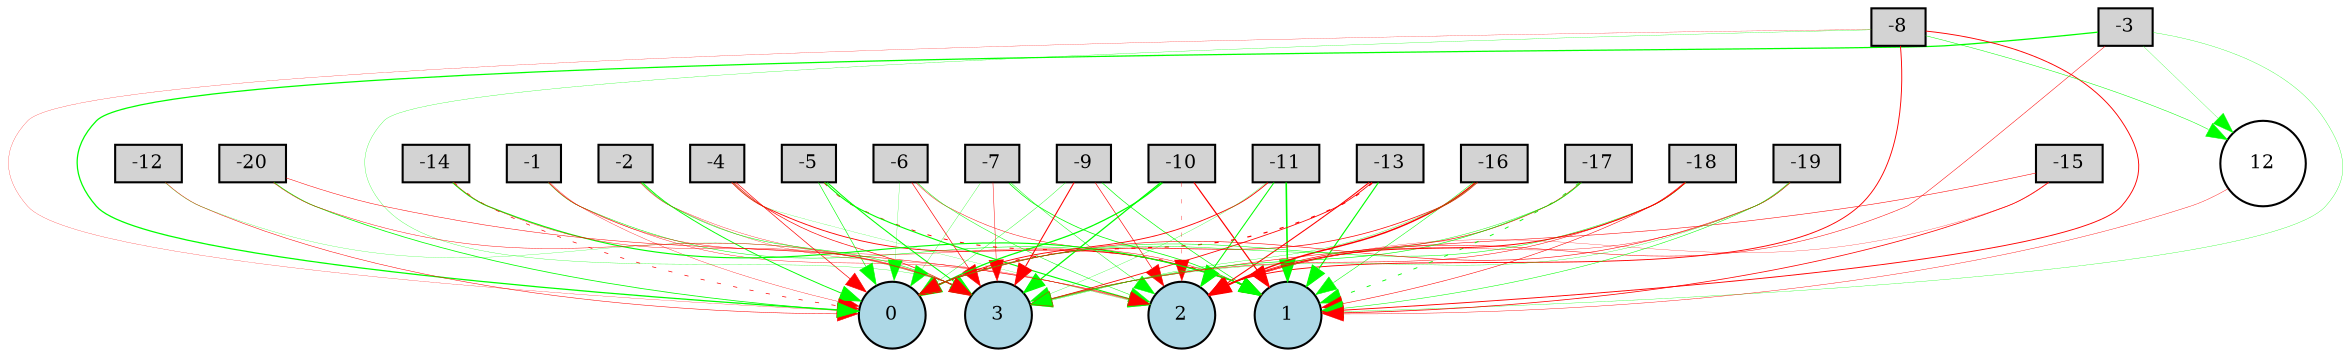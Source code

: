 digraph {
	node [fontsize=9 height=0.2 shape=circle width=0.2]
	-1 [fillcolor=lightgray shape=box style=filled]
	-2 [fillcolor=lightgray shape=box style=filled]
	-3 [fillcolor=lightgray shape=box style=filled]
	-4 [fillcolor=lightgray shape=box style=filled]
	-5 [fillcolor=lightgray shape=box style=filled]
	-6 [fillcolor=lightgray shape=box style=filled]
	-7 [fillcolor=lightgray shape=box style=filled]
	-8 [fillcolor=lightgray shape=box style=filled]
	-9 [fillcolor=lightgray shape=box style=filled]
	-10 [fillcolor=lightgray shape=box style=filled]
	-11 [fillcolor=lightgray shape=box style=filled]
	-12 [fillcolor=lightgray shape=box style=filled]
	-13 [fillcolor=lightgray shape=box style=filled]
	-14 [fillcolor=lightgray shape=box style=filled]
	-15 [fillcolor=lightgray shape=box style=filled]
	-16 [fillcolor=lightgray shape=box style=filled]
	-17 [fillcolor=lightgray shape=box style=filled]
	-18 [fillcolor=lightgray shape=box style=filled]
	-19 [fillcolor=lightgray shape=box style=filled]
	-20 [fillcolor=lightgray shape=box style=filled]
	0 [fillcolor=lightblue style=filled]
	1 [fillcolor=lightblue style=filled]
	2 [fillcolor=lightblue style=filled]
	3 [fillcolor=lightblue style=filled]
	12 [fillcolor=white style=filled]
	-1 -> 0 [color=red penwidth=0.1650628116325794 style=solid]
	-1 -> 1 [color=green penwidth=0.25173371260716987 style=solid]
	-1 -> 2 [color=red penwidth=0.1846600335859166 style=solid]
	-1 -> 3 [color=red penwidth=0.19945450610586024 style=solid]
	-2 -> 0 [color=green penwidth=0.4411506323726022 style=solid]
	-2 -> 1 [color=red penwidth=0.1582918192842129 style=solid]
	-2 -> 2 [color=red penwidth=0.13731038562255243 style=solid]
	-2 -> 3 [color=green penwidth=0.2559380816513938 style=solid]
	-3 -> 0 [color=green penwidth=0.6020455210740675 style=solid]
	-3 -> 1 [color=green penwidth=0.15108546537730944 style=solid]
	-3 -> 2 [color=red penwidth=0.24120570158546215 style=solid]
	-4 -> 0 [color=red penwidth=0.3218657488349035 style=solid]
	-4 -> 1 [color=red penwidth=0.41982577703286483 style=solid]
	-4 -> 2 [color=green penwidth=0.10443582994738426 style=solid]
	-4 -> 3 [color=red penwidth=0.3191375527743148 style=solid]
	-5 -> 0 [color=green penwidth=0.2962024024279562 style=solid]
	-5 -> 1 [color=red penwidth=0.4613077053963448 style=dotted]
	-5 -> 2 [color=green penwidth=0.5329783606876078 style=solid]
	-5 -> 3 [color=green penwidth=0.49611531293199307 style=solid]
	-6 -> 0 [color=green penwidth=0.11094641175996896 style=solid]
	-6 -> 1 [color=red penwidth=0.224677361385548 style=solid]
	-6 -> 2 [color=green penwidth=0.23650772021219071 style=solid]
	-6 -> 3 [color=red penwidth=0.31779405495149005 style=solid]
	-7 -> 0 [color=green penwidth=0.14416579077184638 style=solid]
	-7 -> 1 [color=green penwidth=0.3626207167689002 style=solid]
	-7 -> 2 [color=green penwidth=0.22912823018472725 style=solid]
	-7 -> 3 [color=red penwidth=0.22324043294247564 style=solid]
	-8 -> 0 [color=red penwidth=0.11900188345265446 style=solid]
	-8 -> 1 [color=red penwidth=0.4413252636692677 style=solid]
	-8 -> 2 [color=red penwidth=0.4375151604641324 style=solid]
	-8 -> 3 [color=green penwidth=0.14199528963900565 style=solid]
	-9 -> 0 [color=green penwidth=0.18183798449451688 style=solid]
	-9 -> 1 [color=green penwidth=0.3196562183452736 style=solid]
	-9 -> 2 [color=red penwidth=0.3077075458728359 style=solid]
	-9 -> 3 [color=red penwidth=0.49793634697277134 style=solid]
	-10 -> 0 [color=green penwidth=0.5977723374551498 style=solid]
	-10 -> 1 [color=red penwidth=0.5691038990445205 style=solid]
	-10 -> 2 [color=red penwidth=0.17831829636486923 style=dotted]
	-10 -> 3 [color=green penwidth=0.5978320649833166 style=solid]
	-11 -> 0 [color=red penwidth=0.42954529403896835 style=solid]
	-11 -> 1 [color=green penwidth=0.7699415214161958 style=solid]
	-11 -> 2 [color=green penwidth=0.49222383071748366 style=solid]
	-11 -> 3 [color=green penwidth=0.1406883912780179 style=solid]
	-12 -> 3 [color=green penwidth=0.11970191799994809 style=solid]
	-13 -> 0 [color=red penwidth=0.5844533149087817 style=dotted]
	-13 -> 1 [color=green penwidth=0.5487448065409051 style=solid]
	-13 -> 2 [color=red penwidth=0.5051011656608562 style=solid]
	-13 -> 3 [color=red penwidth=0.4021539115730979 style=solid]
	-14 -> 0 [color=red penwidth=0.3388152424433476 style=dotted]
	-14 -> 1 [color=green penwidth=0.5451240511022819 style=solid]
	-14 -> 3 [color=red penwidth=0.19176960324626258 style=solid]
	-15 -> 1 [color=red penwidth=0.3686471225987956 style=solid]
	-15 -> 2 [color=red penwidth=0.12837458804166532 style=solid]
	-15 -> 3 [color=red penwidth=0.2550181783330383 style=solid]
	-16 -> 0 [color=red penwidth=0.34675415949563393 style=solid]
	-16 -> 1 [color=green penwidth=0.25071592891286887 style=solid]
	-16 -> 2 [color=red penwidth=0.7136861031484613 style=solid]
	-16 -> 3 [color=green penwidth=0.15300955312680792 style=solid]
	-17 -> 0 [color=green penwidth=0.2062119518178681 style=solid]
	-17 -> 1 [color=green penwidth=0.4221487277082355 style=dotted]
	-17 -> 2 [color=red penwidth=0.32077566460048274 style=solid]
	-17 -> 3 [color=green penwidth=0.297864520827203 style=solid]
	-18 -> 0 [color=green penwidth=0.2475520341614923 style=solid]
	-18 -> 1 [color=red penwidth=0.2631257958387695 style=solid]
	-18 -> 2 [color=red penwidth=0.4659593653424754 style=solid]
	-18 -> 3 [color=red penwidth=0.23993724632362975 style=solid]
	-19 -> 0 [color=red penwidth=0.2763984863203748 style=solid]
	-19 -> 1 [color=green penwidth=0.25132785952465997 style=solid]
	-19 -> 2 [color=red penwidth=0.17780884144182094 style=solid]
	-19 -> 3 [color=green penwidth=0.1449451743820186 style=solid]
	-20 -> 0 [color=green penwidth=0.37844128674981625 style=solid]
	-20 -> 2 [color=red penwidth=0.23755902951561836 style=solid]
	-20 -> 3 [color=red penwidth=0.21045024258170725 style=solid]
	-3 -> 12 [color=green penwidth=0.13025916371539975 style=solid]
	12 -> 1 [color=red penwidth=0.19448433626797948 style=solid]
	-8 -> 12 [color=green penwidth=0.23868291556864793 style=solid]
	-12 -> 0 [color=red penwidth=0.24476401146687868 style=solid]
}
